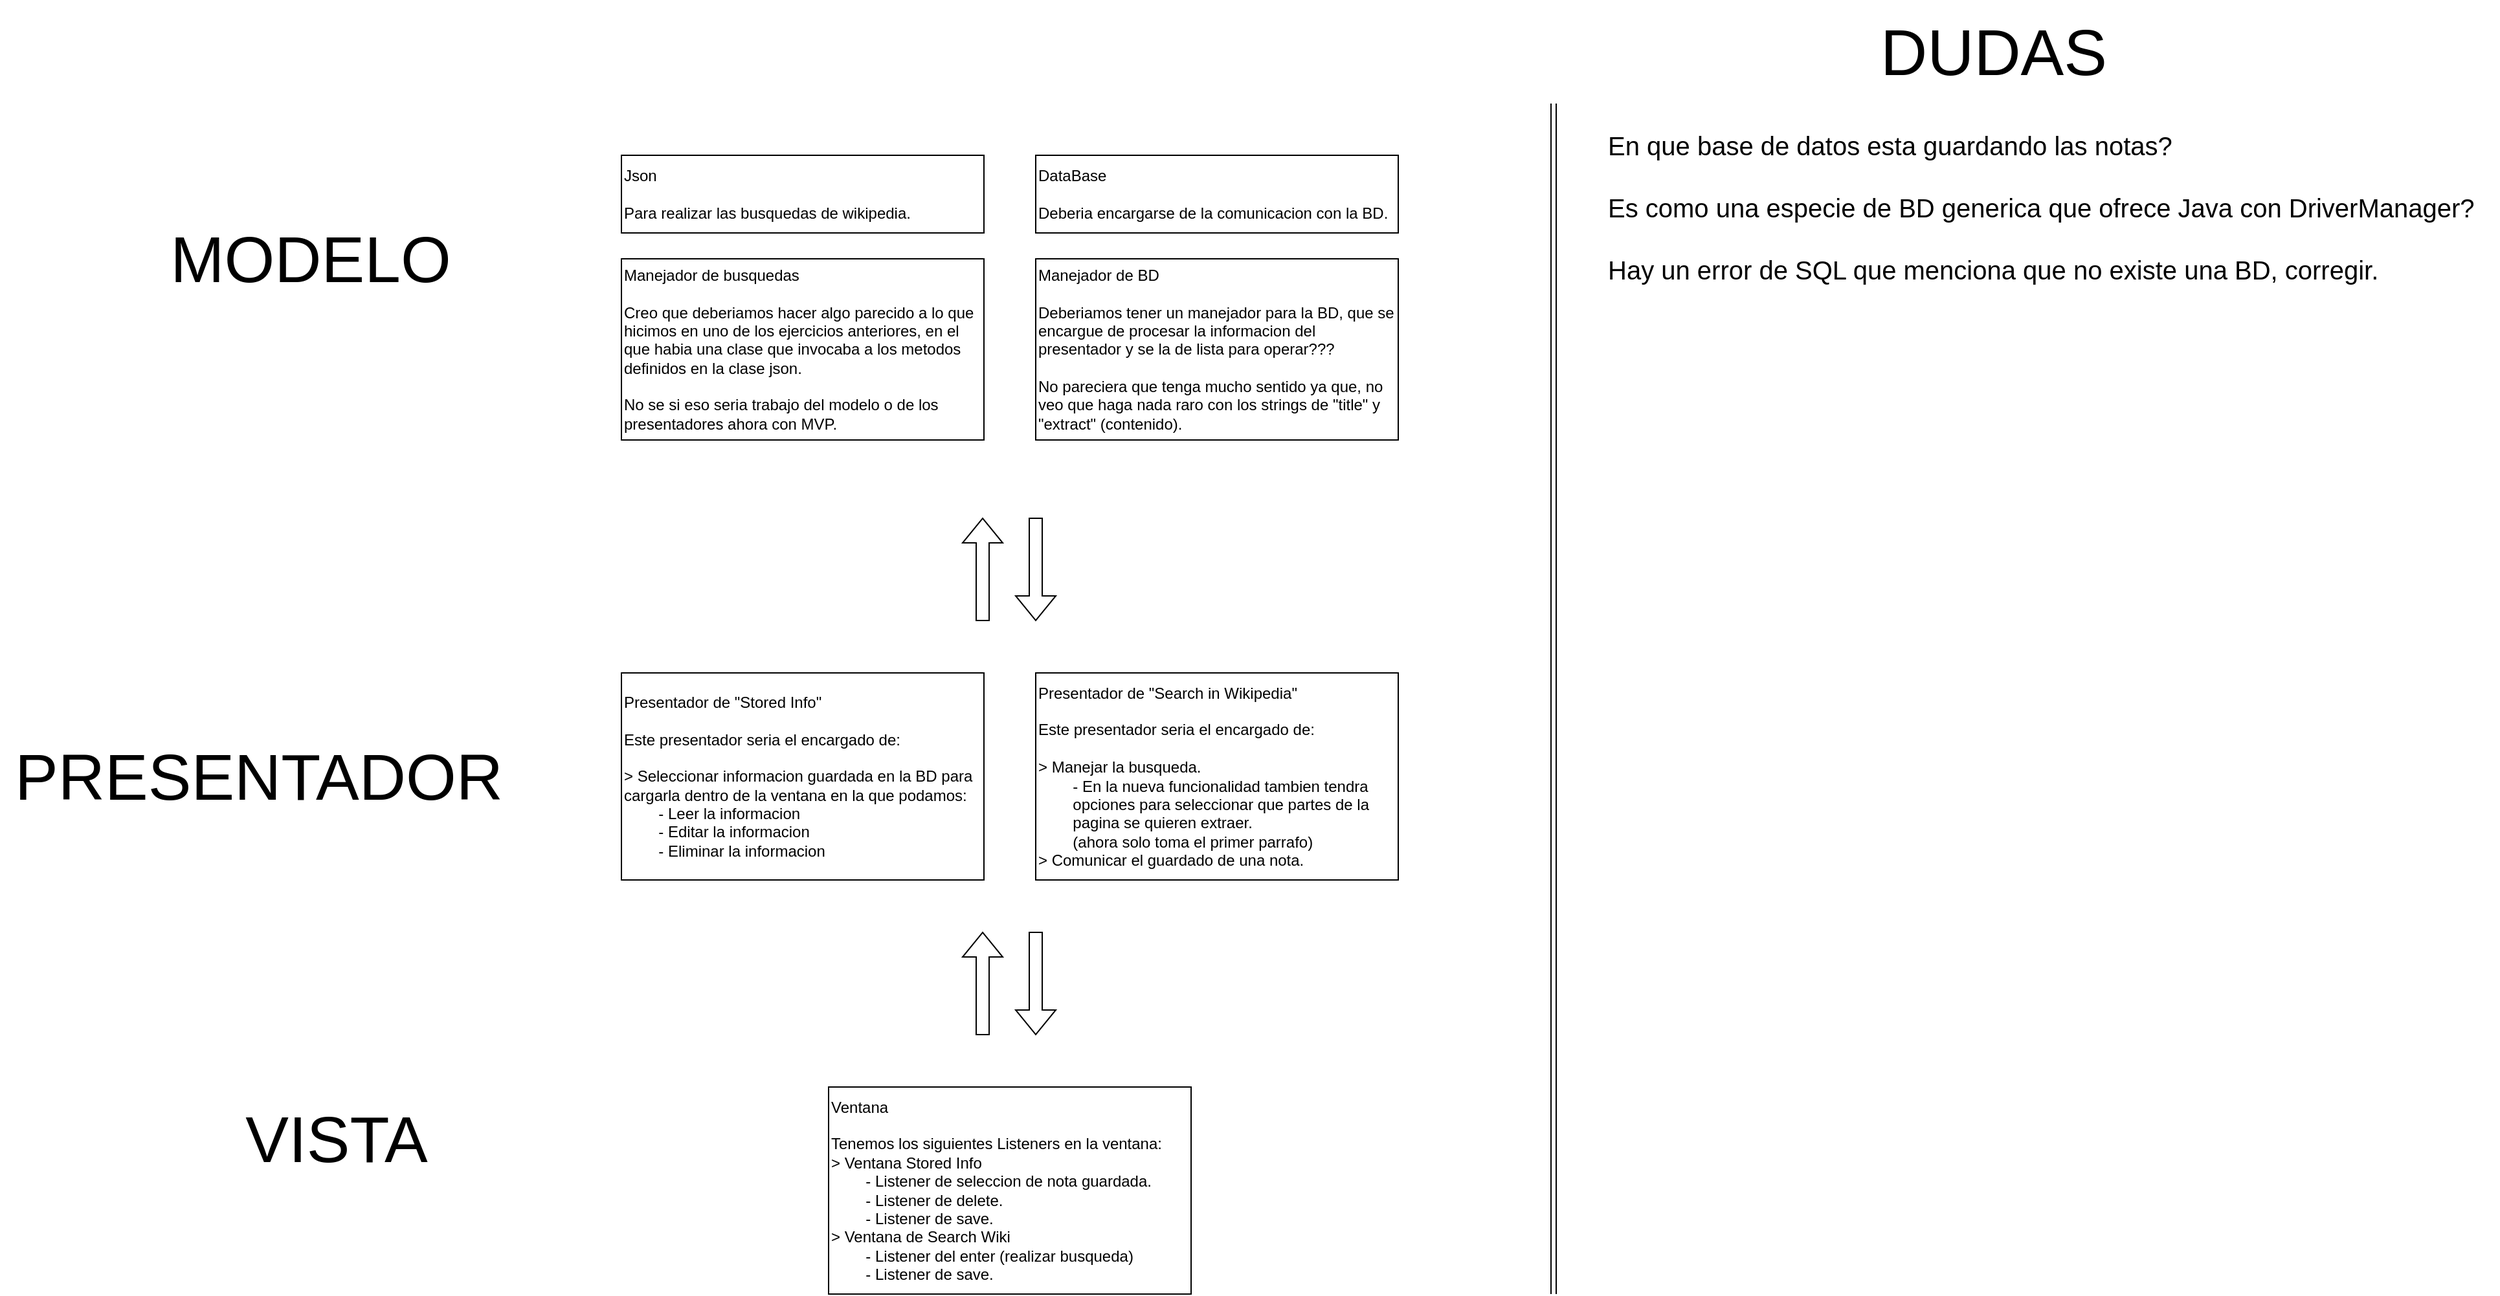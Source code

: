 <mxfile version="18.0.6" type="device"><diagram id="AXWd4EPI3JdB-FnFBVih" name="Page-1"><mxGraphModel dx="4588" dy="1988" grid="1" gridSize="10" guides="1" tooltips="1" connect="1" arrows="1" fold="1" page="0" pageScale="1" pageWidth="827" pageHeight="1169" math="0" shadow="0"><root><mxCell id="0"/><mxCell id="1" parent="0"/><mxCell id="Ngsn4VUDyJN79KbPJJ0h-3" value="&lt;span style=&quot;&quot;&gt;Presentador de &quot;Stored Info&quot;&lt;/span&gt;&lt;br style=&quot;&quot;&gt;&lt;br style=&quot;&quot;&gt;&lt;span style=&quot;&quot;&gt;Este presentador seria el encargado de:&lt;/span&gt;&lt;br style=&quot;&quot;&gt;&lt;br style=&quot;&quot;&gt;&lt;span style=&quot;&quot;&gt;&amp;gt; Seleccionar informacion guardada en la BD para cargarla dentro de la ventana en la que podamos:&lt;/span&gt;&lt;br style=&quot;&quot;&gt;&lt;span style=&quot;&quot;&gt;&#9;&lt;/span&gt;&lt;span style=&quot;&quot;&gt;&lt;span style=&quot;white-space: pre;&quot;&gt;&#9;&lt;/span&gt;- Leer la informacion&lt;/span&gt;&lt;br style=&quot;&quot;&gt;&lt;span style=&quot;&quot;&gt;&#9;&lt;/span&gt;&lt;span style=&quot;&quot;&gt;&lt;span style=&quot;white-space: pre;&quot;&gt;&#9;&lt;/span&gt;- Editar la informacion&lt;/span&gt;&lt;br style=&quot;&quot;&gt;&lt;span style=&quot;&quot;&gt;&#9;&lt;/span&gt;&lt;span style=&quot;&quot;&gt;&lt;span style=&quot;white-space: pre;&quot;&gt;&#9;&lt;/span&gt;- Eliminar la informacion&lt;/span&gt;" style="rounded=0;whiteSpace=wrap;html=1;align=left;" vertex="1" parent="1"><mxGeometry x="-1600" y="-200" width="280" height="160" as="geometry"/></mxCell><mxCell id="Ngsn4VUDyJN79KbPJJ0h-4" value="&lt;span style=&quot;&quot;&gt;Presentador de &quot;Search in Wikipedia&quot;&lt;/span&gt;&lt;br style=&quot;&quot;&gt;&lt;br style=&quot;&quot;&gt;&lt;span style=&quot;&quot;&gt;Este presentador seria el encargado de:&lt;/span&gt;&lt;br style=&quot;&quot;&gt;&lt;br style=&quot;&quot;&gt;&lt;span style=&quot;&quot;&gt;&amp;gt; Manejar la busqueda.&lt;br&gt;&lt;/span&gt;&lt;span style=&quot;white-space: pre;&quot;&gt;&#9;&lt;/span&gt;- En la nueva funcionalidad tambien tendra &lt;span style=&quot;white-space: pre;&quot;&gt;&#9;&lt;/span&gt;opciones para seleccionar que partes de la &lt;span style=&quot;white-space: pre;&quot;&gt;&#9;&lt;/span&gt;pagina se quieren extraer.&lt;br&gt;&lt;span style=&quot;white-space: pre;&quot;&gt;&#9;&lt;/span&gt;(ahora solo toma el primer parrafo)&lt;br&gt;&amp;gt; Comunicar el guardado de una nota." style="rounded=0;whiteSpace=wrap;html=1;align=left;" vertex="1" parent="1"><mxGeometry x="-1280" y="-200" width="280" height="160" as="geometry"/></mxCell><mxCell id="Ngsn4VUDyJN79KbPJJ0h-5" value="&lt;span style=&quot;&quot;&gt;Ventana&lt;/span&gt;&lt;br style=&quot;&quot;&gt;&lt;br style=&quot;&quot;&gt;Tenemos los siguientes Listeners en la ventana:&lt;br&gt;&amp;gt; Ventana Stored Info&lt;br&gt;&lt;span style=&quot;white-space: pre;&quot;&gt;&#9;&lt;/span&gt;- Listener de seleccion de nota guardada.&lt;br&gt;&lt;span style=&quot;white-space: pre;&quot;&gt;&#9;&lt;/span&gt;- Listener de delete.&lt;br&gt;&lt;span style=&quot;white-space: pre;&quot;&gt;&#9;&lt;/span&gt;- Listener de save.&lt;br&gt;&amp;gt; Ventana de Search Wiki&lt;br&gt;&lt;span style=&quot;white-space: pre;&quot;&gt;&#9;&lt;/span&gt;- Listener del enter (realizar busqueda)&lt;br&gt;&lt;span style=&quot;white-space: pre;&quot;&gt;&#9;&lt;/span&gt;- Listener de save." style="rounded=0;whiteSpace=wrap;html=1;align=left;" vertex="1" parent="1"><mxGeometry x="-1440" y="120" width="280" height="160" as="geometry"/></mxCell><mxCell id="Ngsn4VUDyJN79KbPJJ0h-6" value="Json&lt;br&gt;&lt;br&gt;Para realizar las busquedas de wikipedia." style="rounded=0;whiteSpace=wrap;html=1;align=left;" vertex="1" parent="1"><mxGeometry x="-1600" y="-600" width="280" height="60" as="geometry"/></mxCell><mxCell id="Ngsn4VUDyJN79KbPJJ0h-7" value="DataBase&lt;br&gt;&lt;br&gt;Deberia encargarse de la comunicacion con la BD." style="rounded=0;whiteSpace=wrap;html=1;align=left;" vertex="1" parent="1"><mxGeometry x="-1280" y="-600" width="280" height="60" as="geometry"/></mxCell><mxCell id="Ngsn4VUDyJN79KbPJJ0h-8" value="Manejador de BD&lt;br&gt;&lt;br&gt;Deberiamos tener un manejador para la BD, que se encargue de procesar la informacion del presentador y se la de lista para operar???&lt;br&gt;&lt;br&gt;No pareciera que tenga mucho sentido ya que, no veo que haga nada raro con los strings de &quot;title&quot; y &quot;extract&quot; (contenido)." style="rounded=0;whiteSpace=wrap;html=1;align=left;" vertex="1" parent="1"><mxGeometry x="-1280" y="-520" width="280" height="140" as="geometry"/></mxCell><mxCell id="Ngsn4VUDyJN79KbPJJ0h-9" value="Manejador de busquedas&lt;br&gt;&lt;br&gt;Creo que deberiamos hacer algo parecido a lo que hicimos en uno de los ejercicios anteriores, en el que habia una clase que invocaba a los metodos definidos en la clase json.&lt;br&gt;&lt;br&gt;No se si eso seria trabajo del modelo o de los presentadores ahora con MVP." style="rounded=0;whiteSpace=wrap;html=1;align=left;" vertex="1" parent="1"><mxGeometry x="-1600" y="-520" width="280" height="140" as="geometry"/></mxCell><mxCell id="Ngsn4VUDyJN79KbPJJ0h-10" value="" style="shape=flexArrow;endArrow=classic;html=1;rounded=0;" edge="1" parent="1"><mxGeometry width="50" height="50" relative="1" as="geometry"><mxPoint x="-1321" y="-240" as="sourcePoint"/><mxPoint x="-1321" y="-320" as="targetPoint"/></mxGeometry></mxCell><mxCell id="Ngsn4VUDyJN79KbPJJ0h-11" value="" style="shape=flexArrow;endArrow=classic;html=1;rounded=0;" edge="1" parent="1"><mxGeometry width="50" height="50" relative="1" as="geometry"><mxPoint x="-1280" y="-320" as="sourcePoint"/><mxPoint x="-1280" y="-240" as="targetPoint"/></mxGeometry></mxCell><mxCell id="Ngsn4VUDyJN79KbPJJ0h-12" value="" style="shape=flexArrow;endArrow=classic;html=1;rounded=0;" edge="1" parent="1"><mxGeometry width="50" height="50" relative="1" as="geometry"><mxPoint x="-1280" as="sourcePoint"/><mxPoint x="-1280" y="80" as="targetPoint"/></mxGeometry></mxCell><mxCell id="Ngsn4VUDyJN79KbPJJ0h-14" value="" style="shape=flexArrow;endArrow=classic;html=1;rounded=0;" edge="1" parent="1"><mxGeometry width="50" height="50" relative="1" as="geometry"><mxPoint x="-1321" y="80" as="sourcePoint"/><mxPoint x="-1321" as="targetPoint"/></mxGeometry></mxCell><mxCell id="Ngsn4VUDyJN79KbPJJ0h-15" value="&lt;font style=&quot;font-size: 50px;&quot;&gt;MODELO&lt;/font&gt;" style="text;html=1;strokeColor=none;fillColor=none;align=center;verticalAlign=middle;whiteSpace=wrap;rounded=0;" vertex="1" parent="1"><mxGeometry x="-1960" y="-560" width="240" height="80" as="geometry"/></mxCell><mxCell id="Ngsn4VUDyJN79KbPJJ0h-16" value="&lt;font style=&quot;font-size: 50px;&quot;&gt;PRESENTADOR&lt;/font&gt;" style="text;html=1;strokeColor=none;fillColor=none;align=center;verticalAlign=middle;whiteSpace=wrap;rounded=0;" vertex="1" parent="1"><mxGeometry x="-2080" y="-160" width="400" height="80" as="geometry"/></mxCell><mxCell id="Ngsn4VUDyJN79KbPJJ0h-17" value="&lt;font style=&quot;font-size: 50px;&quot;&gt;VISTA&lt;/font&gt;" style="text;html=1;strokeColor=none;fillColor=none;align=center;verticalAlign=middle;whiteSpace=wrap;rounded=0;" vertex="1" parent="1"><mxGeometry x="-1920" y="120" width="200" height="80" as="geometry"/></mxCell><mxCell id="Ngsn4VUDyJN79KbPJJ0h-18" value="" style="shape=link;html=1;rounded=0;fontSize=50;" edge="1" parent="1"><mxGeometry width="100" relative="1" as="geometry"><mxPoint x="-880" y="280" as="sourcePoint"/><mxPoint x="-880" y="-640" as="targetPoint"/></mxGeometry></mxCell><mxCell id="Ngsn4VUDyJN79KbPJJ0h-19" value="&lt;span style=&quot;font-size: 50px;&quot;&gt;DUDAS&lt;/span&gt;" style="text;html=1;strokeColor=none;fillColor=none;align=center;verticalAlign=middle;whiteSpace=wrap;rounded=0;" vertex="1" parent="1"><mxGeometry x="-640" y="-720" width="200" height="80" as="geometry"/></mxCell><mxCell id="Ngsn4VUDyJN79KbPJJ0h-20" value="En que base de datos esta guardando las notas?&lt;br&gt;&lt;br&gt;Es como una especie de BD generica que ofrece Java con DriverManager?&amp;nbsp;&lt;br&gt;&lt;br&gt;Hay un error de SQL que menciona que no existe una BD, corregir." style="text;html=1;align=left;verticalAlign=middle;resizable=0;points=[];autosize=1;strokeColor=none;fillColor=none;fontSize=20;" vertex="1" parent="1"><mxGeometry x="-840" y="-625" width="690" height="130" as="geometry"/></mxCell></root></mxGraphModel></diagram></mxfile>
